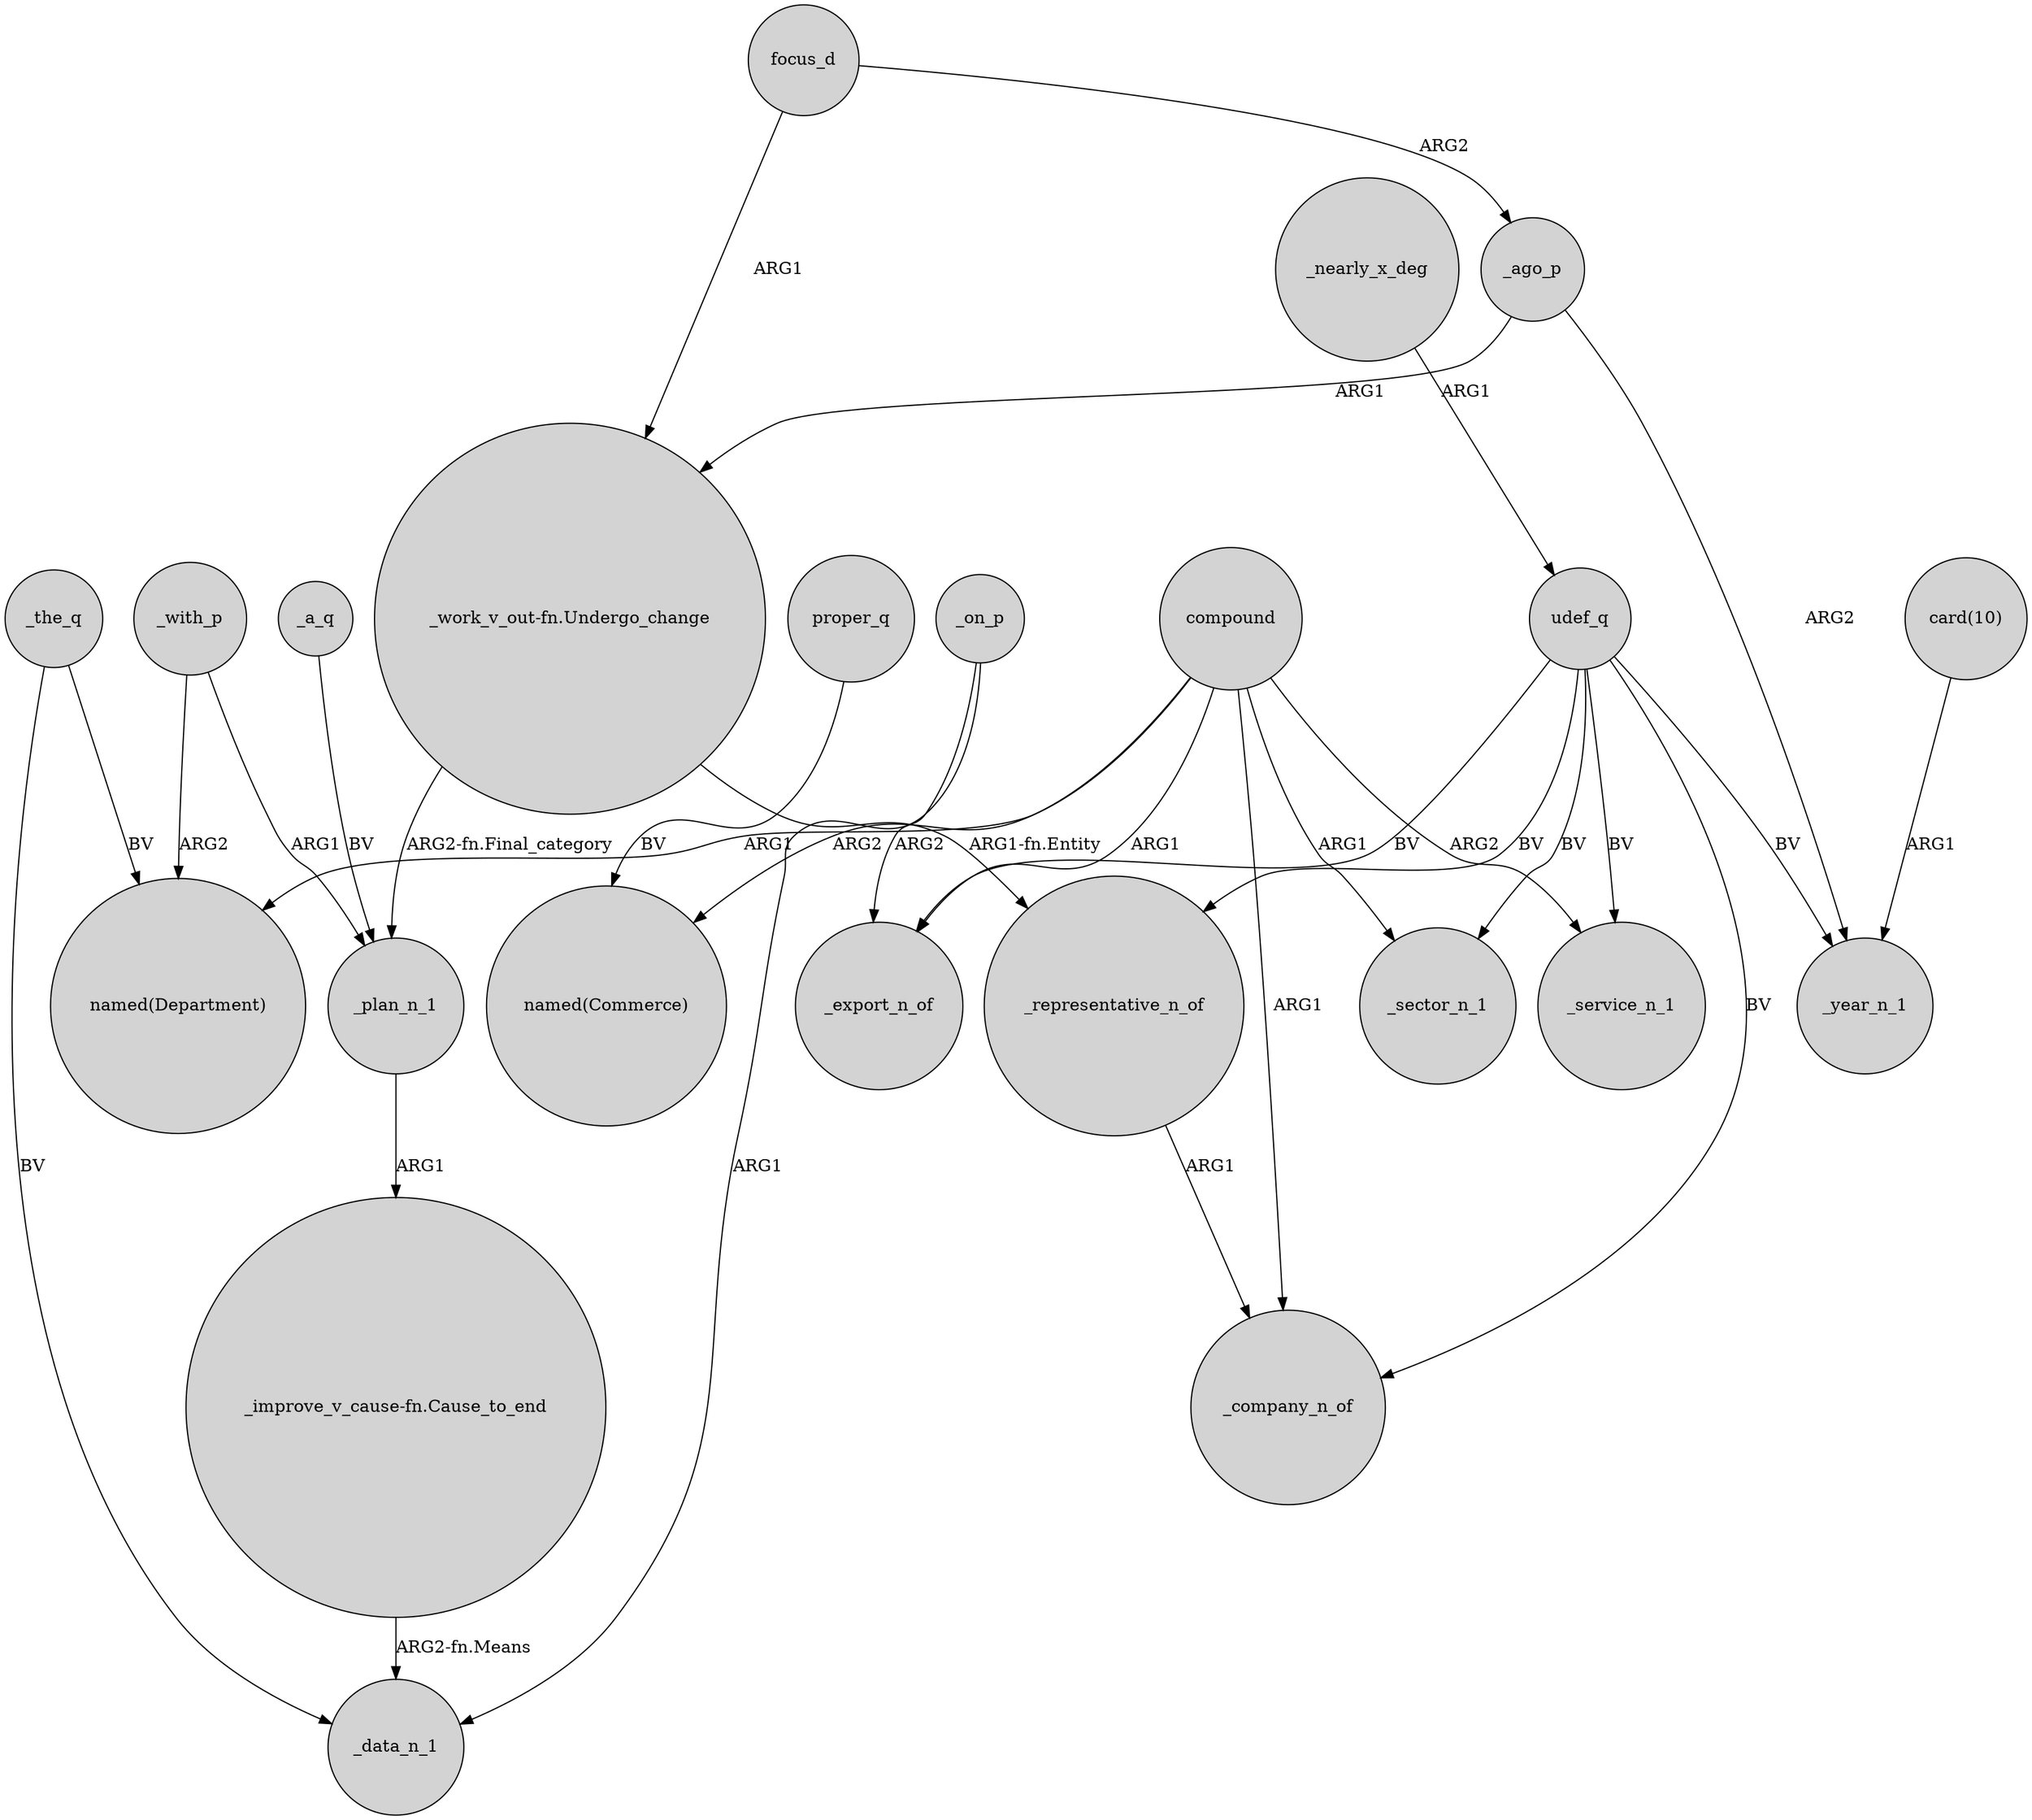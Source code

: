 digraph {
	node [shape=circle style=filled]
	_on_p -> _export_n_of [label=ARG2]
	focus_d -> "_work_v_out-fn.Undergo_change" [label=ARG1]
	udef_q -> _service_n_1 [label=BV]
	compound -> _service_n_1 [label=ARG2]
	_on_p -> _data_n_1 [label=ARG1]
	_representative_n_of -> _company_n_of [label=ARG1]
	_the_q -> "named(Department)" [label=BV]
	focus_d -> _ago_p [label=ARG2]
	"_work_v_out-fn.Undergo_change" -> _representative_n_of [label="ARG1-fn.Entity"]
	udef_q -> _export_n_of [label=BV]
	compound -> _company_n_of [label=ARG1]
	compound -> _export_n_of [label=ARG1]
	compound -> "named(Commerce)" [label=ARG2]
	udef_q -> _sector_n_1 [label=BV]
	proper_q -> "named(Commerce)" [label=BV]
	_with_p -> _plan_n_1 [label=ARG1]
	_with_p -> "named(Department)" [label=ARG2]
	"_improve_v_cause-fn.Cause_to_end" -> _data_n_1 [label="ARG2-fn.Means"]
	compound -> "named(Department)" [label=ARG1]
	_a_q -> _plan_n_1 [label=BV]
	udef_q -> _company_n_of [label=BV]
	_plan_n_1 -> "_improve_v_cause-fn.Cause_to_end" [label=ARG1]
	_the_q -> _data_n_1 [label=BV]
	udef_q -> _representative_n_of [label=BV]
	_ago_p -> _year_n_1 [label=ARG2]
	"card(10)" -> _year_n_1 [label=ARG1]
	udef_q -> _year_n_1 [label=BV]
	_ago_p -> "_work_v_out-fn.Undergo_change" [label=ARG1]
	compound -> _sector_n_1 [label=ARG1]
	_nearly_x_deg -> udef_q [label=ARG1]
	"_work_v_out-fn.Undergo_change" -> _plan_n_1 [label="ARG2-fn.Final_category"]
}
